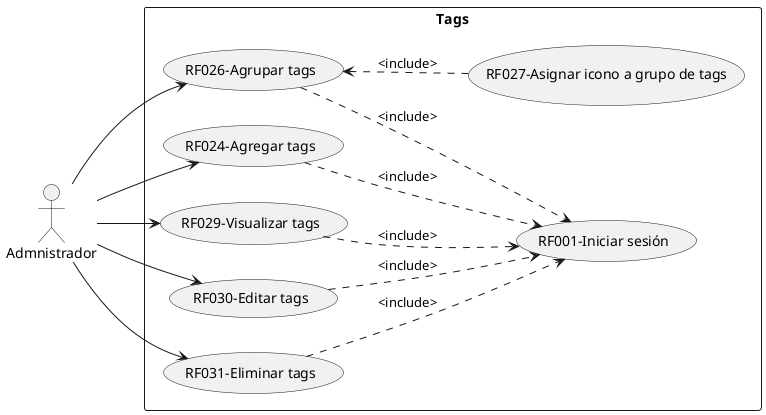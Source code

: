 @startuml MetalK_UseCase_Tags
    left to right direction


    actor Admnistrador as a

    rectangle Tags{
        usecase "RF001-Iniciar sesión" as RF001
        usecase "RF026-Agrupar tags" as RF026
        usecase "RF024-Agregar tags" as RF024
        usecase "RF027-Asignar icono a grupo de tags" as RF027
        usecase "RF029-Visualizar tags" as RF029
        usecase "RF030-Editar tags" as RF030
        usecase "RF031-Eliminar tags" as RF031
    }

    a -down-> RF024
    a -down-> RF026
    a -down-> RF029
    a -down-> RF030
    a -down-> RF031

    RF026 .down.> RF001: <include>
    RF024 .down.> RF001: <include>
    RF029 .down.> RF001: <include>
    RF030 .down.> RF001: <include>
    RF031 .down.> RF001: <include>

    RF026 <.down. RF027:<include> 

@enduml